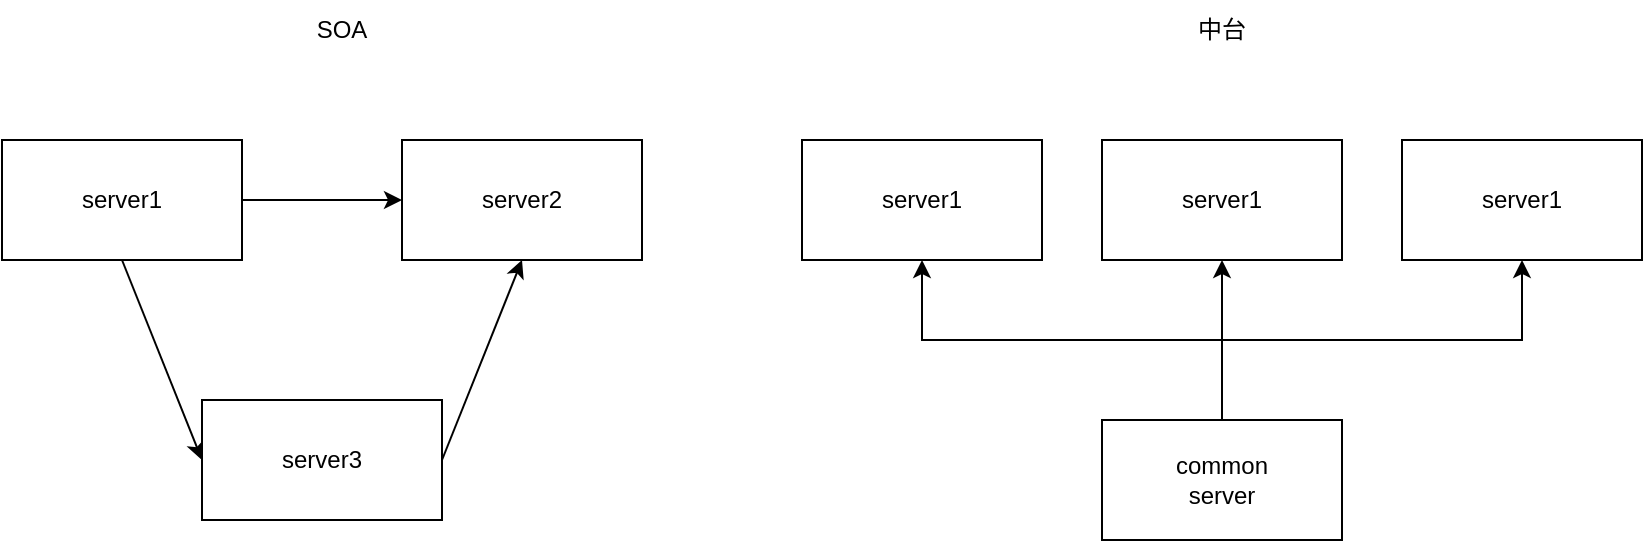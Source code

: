 <mxfile version="20.0.4" type="github">
  <diagram id="mY6tkLklqfVmnoMxmVwN" name="第 1 页">
    <mxGraphModel dx="942" dy="642" grid="1" gridSize="10" guides="1" tooltips="1" connect="1" arrows="1" fold="1" page="1" pageScale="1" pageWidth="3300" pageHeight="4681" math="0" shadow="0">
      <root>
        <mxCell id="0" />
        <mxCell id="1" parent="0" />
        <mxCell id="fTaP9F2f9GwI4j7uYkHd-1" value="" style="edgeStyle=orthogonalEdgeStyle;rounded=0;orthogonalLoop=1;jettySize=auto;html=1;" edge="1" parent="1" source="fTaP9F2f9GwI4j7uYkHd-3" target="fTaP9F2f9GwI4j7uYkHd-4">
          <mxGeometry relative="1" as="geometry" />
        </mxCell>
        <mxCell id="fTaP9F2f9GwI4j7uYkHd-2" style="rounded=0;orthogonalLoop=1;jettySize=auto;html=1;exitX=0.5;exitY=1;exitDx=0;exitDy=0;entryX=0;entryY=0.5;entryDx=0;entryDy=0;" edge="1" parent="1" source="fTaP9F2f9GwI4j7uYkHd-3" target="fTaP9F2f9GwI4j7uYkHd-6">
          <mxGeometry relative="1" as="geometry" />
        </mxCell>
        <UserObject label="server1" treeRoot="1" id="fTaP9F2f9GwI4j7uYkHd-3">
          <mxCell style="whiteSpace=wrap;html=1;align=center;collapsible=0;container=1;recursiveResize=0;" vertex="1" parent="1">
            <mxGeometry x="60" y="190" width="120" height="60" as="geometry" />
          </mxCell>
        </UserObject>
        <UserObject label="server2" id="fTaP9F2f9GwI4j7uYkHd-4">
          <mxCell style="whiteSpace=wrap;html=1;align=center;collapsible=0;container=1;recursiveResize=0;" vertex="1" parent="1">
            <mxGeometry x="260" y="190" width="120" height="60" as="geometry" />
          </mxCell>
        </UserObject>
        <mxCell id="fTaP9F2f9GwI4j7uYkHd-5" style="edgeStyle=none;rounded=0;orthogonalLoop=1;jettySize=auto;html=1;exitX=1;exitY=0.5;exitDx=0;exitDy=0;entryX=0.5;entryY=1;entryDx=0;entryDy=0;" edge="1" parent="1" source="fTaP9F2f9GwI4j7uYkHd-6" target="fTaP9F2f9GwI4j7uYkHd-4">
          <mxGeometry relative="1" as="geometry" />
        </mxCell>
        <UserObject label="server3" treeRoot="1" id="fTaP9F2f9GwI4j7uYkHd-6">
          <mxCell style="whiteSpace=wrap;html=1;align=center;collapsible=0;container=1;recursiveResize=0;" vertex="1" parent="1">
            <mxGeometry x="160" y="320" width="120" height="60" as="geometry" />
          </mxCell>
        </UserObject>
        <UserObject label="server1" treeRoot="1" id="fTaP9F2f9GwI4j7uYkHd-7">
          <mxCell style="whiteSpace=wrap;html=1;align=center;collapsible=0;container=1;recursiveResize=0;" vertex="1" parent="1">
            <mxGeometry x="460" y="190" width="120" height="60" as="geometry" />
          </mxCell>
        </UserObject>
        <UserObject label="server1" treeRoot="1" id="fTaP9F2f9GwI4j7uYkHd-8">
          <mxCell style="whiteSpace=wrap;html=1;align=center;collapsible=0;container=1;recursiveResize=0;" vertex="1" parent="1">
            <mxGeometry x="610" y="190" width="120" height="60" as="geometry" />
          </mxCell>
        </UserObject>
        <UserObject label="server1" treeRoot="1" id="fTaP9F2f9GwI4j7uYkHd-9">
          <mxCell style="whiteSpace=wrap;html=1;align=center;collapsible=0;container=1;recursiveResize=0;" vertex="1" parent="1">
            <mxGeometry x="760" y="190" width="120" height="60" as="geometry" />
          </mxCell>
        </UserObject>
        <mxCell id="fTaP9F2f9GwI4j7uYkHd-10" style="edgeStyle=orthogonalEdgeStyle;rounded=0;orthogonalLoop=1;jettySize=auto;html=1;exitX=0.5;exitY=0;exitDx=0;exitDy=0;entryX=0.5;entryY=1;entryDx=0;entryDy=0;" edge="1" parent="1" source="fTaP9F2f9GwI4j7uYkHd-13" target="fTaP9F2f9GwI4j7uYkHd-7">
          <mxGeometry relative="1" as="geometry" />
        </mxCell>
        <mxCell id="fTaP9F2f9GwI4j7uYkHd-11" style="edgeStyle=orthogonalEdgeStyle;rounded=0;orthogonalLoop=1;jettySize=auto;html=1;exitX=0.5;exitY=0;exitDx=0;exitDy=0;entryX=0.5;entryY=1;entryDx=0;entryDy=0;" edge="1" parent="1" source="fTaP9F2f9GwI4j7uYkHd-13" target="fTaP9F2f9GwI4j7uYkHd-8">
          <mxGeometry relative="1" as="geometry" />
        </mxCell>
        <mxCell id="fTaP9F2f9GwI4j7uYkHd-12" style="edgeStyle=orthogonalEdgeStyle;rounded=0;orthogonalLoop=1;jettySize=auto;html=1;exitX=0.5;exitY=0;exitDx=0;exitDy=0;entryX=0.5;entryY=1;entryDx=0;entryDy=0;" edge="1" parent="1" source="fTaP9F2f9GwI4j7uYkHd-13" target="fTaP9F2f9GwI4j7uYkHd-9">
          <mxGeometry relative="1" as="geometry" />
        </mxCell>
        <UserObject label="common&lt;br&gt;server" treeRoot="1" id="fTaP9F2f9GwI4j7uYkHd-13">
          <mxCell style="whiteSpace=wrap;html=1;align=center;collapsible=0;container=1;recursiveResize=0;" vertex="1" parent="1">
            <mxGeometry x="610" y="330" width="120" height="60" as="geometry" />
          </mxCell>
        </UserObject>
        <mxCell id="fTaP9F2f9GwI4j7uYkHd-14" value="SOA" style="text;html=1;strokeColor=none;fillColor=none;align=center;verticalAlign=middle;whiteSpace=wrap;rounded=0;" vertex="1" parent="1">
          <mxGeometry x="200" y="120" width="60" height="30" as="geometry" />
        </mxCell>
        <mxCell id="fTaP9F2f9GwI4j7uYkHd-15" value="中台" style="text;html=1;strokeColor=none;fillColor=none;align=center;verticalAlign=middle;whiteSpace=wrap;rounded=0;" vertex="1" parent="1">
          <mxGeometry x="640" y="120" width="60" height="30" as="geometry" />
        </mxCell>
      </root>
    </mxGraphModel>
  </diagram>
</mxfile>
